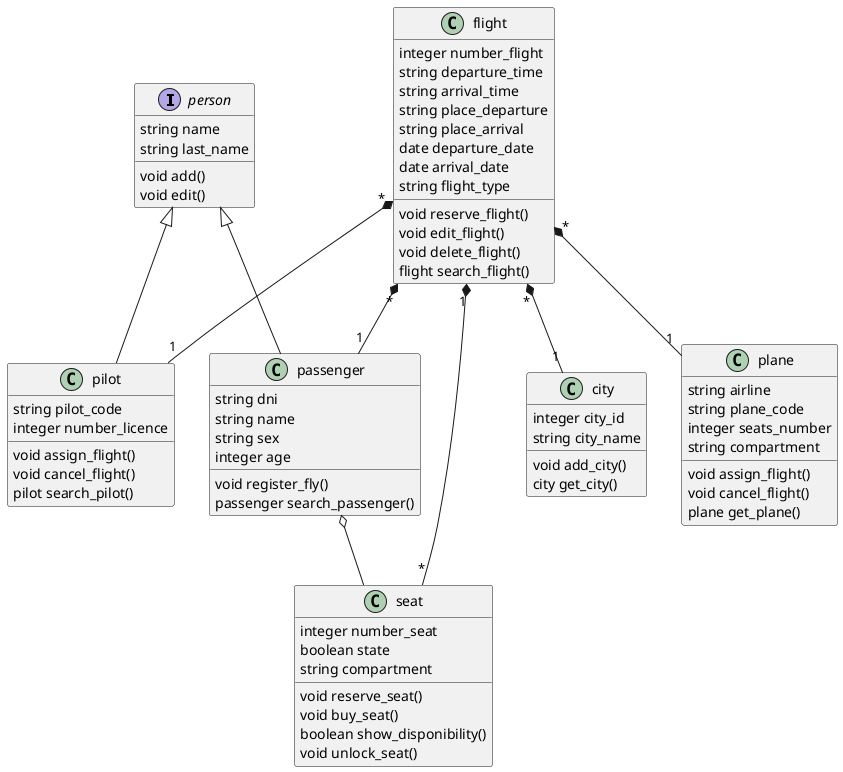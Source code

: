 @startuml

    interface person{
        string name
        string last_name
        
        void add()
        void edit()
        
    }
    class passenger{
        string dni
        string name
        string sex
        integer age
        
        void register_fly()
        passenger search_passenger()
    }
    
    class pilot{
        string pilot_code
        integer number_licence
        
        void assign_flight()
        void cancel_flight()
        pilot search_pilot()
    }
    
    class plane{
        string airline
        string plane_code
        integer seats_number
        string compartment
        
        void assign_flight()
        void cancel_flight()
        plane get_plane()
    }
    
    class flight{
        integer number_flight
        string departure_time
        string arrival_time
        string place_departure
        string place_arrival
        date departure_date
        date arrival_date
        string flight_type
        
        void reserve_flight()
        void edit_flight()
        void delete_flight()
        flight search_flight()
    }
    
    class seat{
        integer number_seat
        boolean state
        string compartment
        
        void reserve_seat()
        void buy_seat()
        boolean show_disponibility()
        void unlock_seat()
    }
    
    class city{
        integer city_id
        string city_name
        
        void add_city()
        city get_city()
    }


    person <|-- pilot
    person <|-- passenger
    flight "*" *-- "1" plane
    flight "*" *-- "1" passenger
    flight "*" *-- "1" pilot
    flight "*" *-- "1" city
    flight "1" *-- "*" seat
    passenger o-- seat
    
@enduml